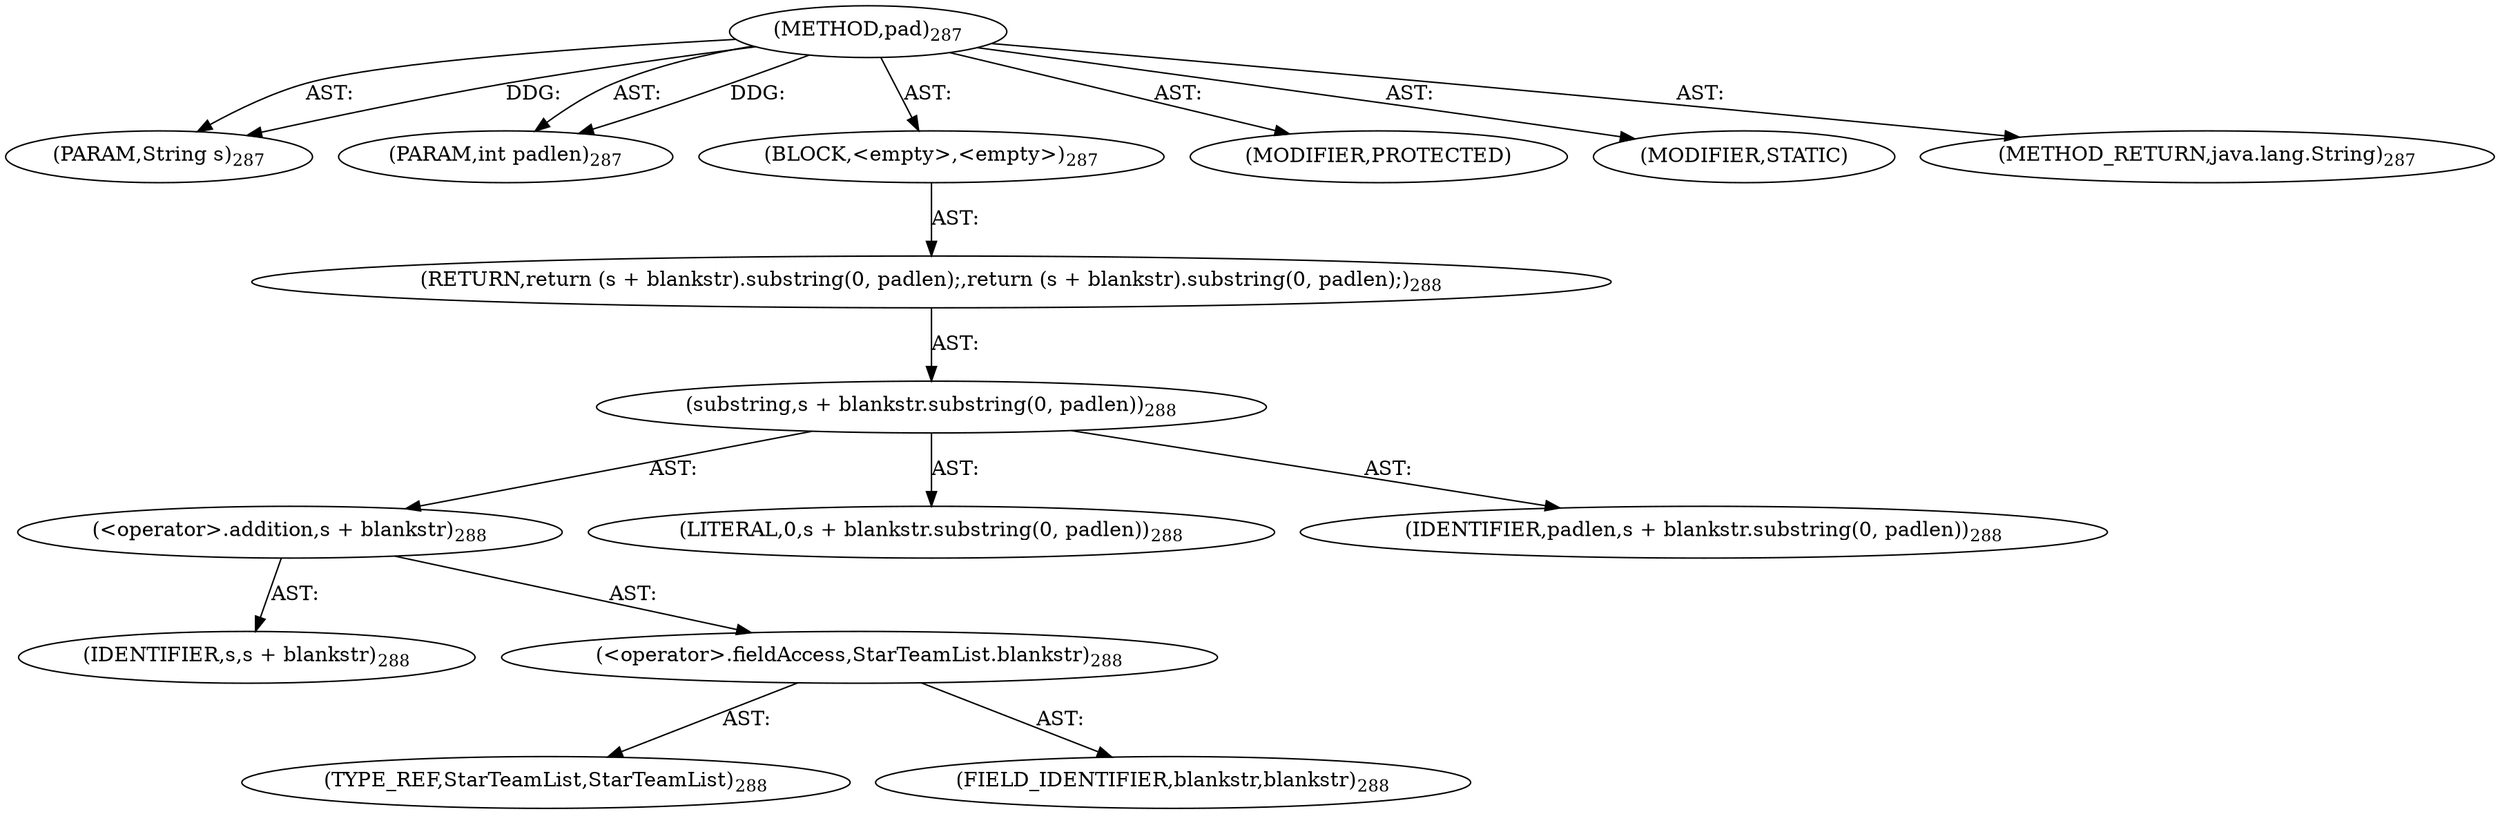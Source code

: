 digraph "pad" {  
"111669149705" [label = <(METHOD,pad)<SUB>287</SUB>> ]
"115964117015" [label = <(PARAM,String s)<SUB>287</SUB>> ]
"115964117016" [label = <(PARAM,int padlen)<SUB>287</SUB>> ]
"25769803805" [label = <(BLOCK,&lt;empty&gt;,&lt;empty&gt;)<SUB>287</SUB>> ]
"146028888068" [label = <(RETURN,return (s + blankstr).substring(0, padlen);,return (s + blankstr).substring(0, padlen);)<SUB>288</SUB>> ]
"30064771219" [label = <(substring,s + blankstr.substring(0, padlen))<SUB>288</SUB>> ]
"30064771220" [label = <(&lt;operator&gt;.addition,s + blankstr)<SUB>288</SUB>> ]
"68719476885" [label = <(IDENTIFIER,s,s + blankstr)<SUB>288</SUB>> ]
"30064771221" [label = <(&lt;operator&gt;.fieldAccess,StarTeamList.blankstr)<SUB>288</SUB>> ]
"180388626434" [label = <(TYPE_REF,StarTeamList,StarTeamList)<SUB>288</SUB>> ]
"55834574855" [label = <(FIELD_IDENTIFIER,blankstr,blankstr)<SUB>288</SUB>> ]
"90194313244" [label = <(LITERAL,0,s + blankstr.substring(0, padlen))<SUB>288</SUB>> ]
"68719476886" [label = <(IDENTIFIER,padlen,s + blankstr.substring(0, padlen))<SUB>288</SUB>> ]
"133143986199" [label = <(MODIFIER,PROTECTED)> ]
"133143986200" [label = <(MODIFIER,STATIC)> ]
"128849018889" [label = <(METHOD_RETURN,java.lang.String)<SUB>287</SUB>> ]
  "111669149705" -> "115964117015"  [ label = "AST: "] 
  "111669149705" -> "115964117016"  [ label = "AST: "] 
  "111669149705" -> "25769803805"  [ label = "AST: "] 
  "111669149705" -> "133143986199"  [ label = "AST: "] 
  "111669149705" -> "133143986200"  [ label = "AST: "] 
  "111669149705" -> "128849018889"  [ label = "AST: "] 
  "25769803805" -> "146028888068"  [ label = "AST: "] 
  "146028888068" -> "30064771219"  [ label = "AST: "] 
  "30064771219" -> "30064771220"  [ label = "AST: "] 
  "30064771219" -> "90194313244"  [ label = "AST: "] 
  "30064771219" -> "68719476886"  [ label = "AST: "] 
  "30064771220" -> "68719476885"  [ label = "AST: "] 
  "30064771220" -> "30064771221"  [ label = "AST: "] 
  "30064771221" -> "180388626434"  [ label = "AST: "] 
  "30064771221" -> "55834574855"  [ label = "AST: "] 
  "111669149705" -> "115964117015"  [ label = "DDG: "] 
  "111669149705" -> "115964117016"  [ label = "DDG: "] 
}
